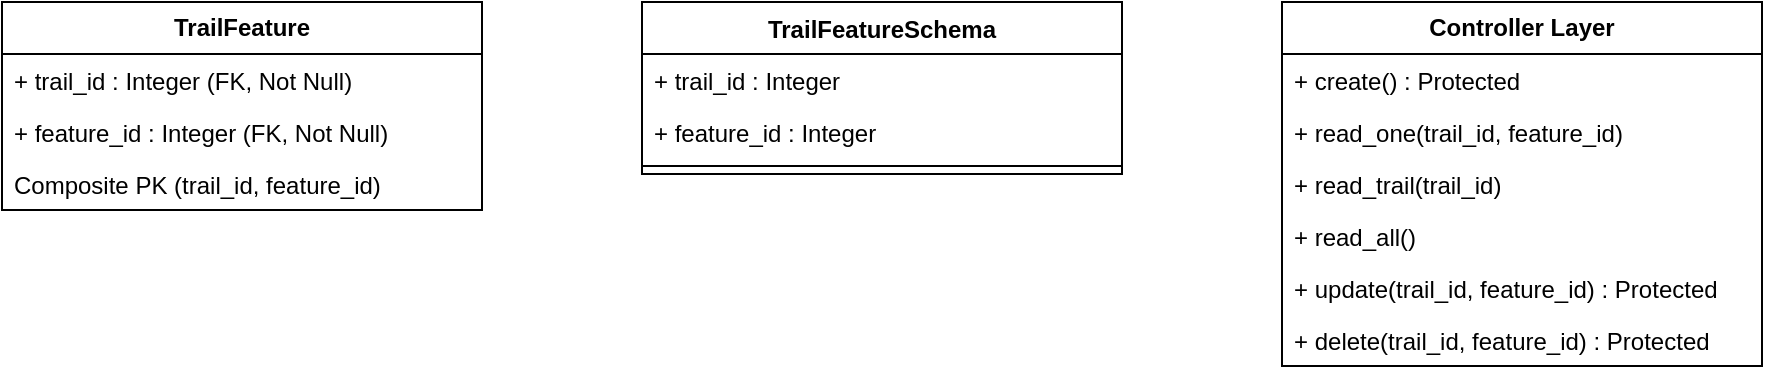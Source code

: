 <mxfile version="25.0.1">
  <diagram name="Page-1" id="QRcWOGfbrzXUdpPsFSWm">
    <mxGraphModel dx="1232" dy="1187" grid="1" gridSize="10" guides="1" tooltips="1" connect="1" arrows="1" fold="1" page="1" pageScale="1" pageWidth="827" pageHeight="1169" math="0" shadow="0">
      <root>
        <mxCell id="0" />
        <mxCell id="1" parent="0" />
        <mxCell id="QAzpV_7OrULt20Tj-fz5-1" value="TrailFeatureSchema" style="swimlane;fontStyle=1;align=center;verticalAlign=top;childLayout=stackLayout;horizontal=1;startSize=26;horizontalStack=0;resizeParent=1;resizeParentMax=0;resizeLast=0;collapsible=1;marginBottom=0;whiteSpace=wrap;html=1;" vertex="1" parent="1">
          <mxGeometry x="360" y="38" width="240" height="86" as="geometry" />
        </mxCell>
        <mxCell id="QAzpV_7OrULt20Tj-fz5-2" value="+ trail_id : Integer" style="text;strokeColor=none;fillColor=none;align=left;verticalAlign=top;spacingLeft=4;spacingRight=4;overflow=hidden;rotatable=0;points=[[0,0.5],[1,0.5]];portConstraint=eastwest;whiteSpace=wrap;html=1;" vertex="1" parent="QAzpV_7OrULt20Tj-fz5-1">
          <mxGeometry y="26" width="240" height="26" as="geometry" />
        </mxCell>
        <mxCell id="QAzpV_7OrULt20Tj-fz5-3" value="+ feature_id : Integer" style="text;strokeColor=none;fillColor=none;align=left;verticalAlign=top;spacingLeft=4;spacingRight=4;overflow=hidden;rotatable=0;points=[[0,0.5],[1,0.5]];portConstraint=eastwest;whiteSpace=wrap;html=1;" vertex="1" parent="QAzpV_7OrULt20Tj-fz5-1">
          <mxGeometry y="52" width="240" height="26" as="geometry" />
        </mxCell>
        <mxCell id="QAzpV_7OrULt20Tj-fz5-4" value="" style="line;strokeWidth=1;fillColor=none;align=left;verticalAlign=middle;spacingTop=-1;spacingLeft=3;spacingRight=3;rotatable=0;labelPosition=right;points=[];portConstraint=eastwest;strokeColor=inherit;" vertex="1" parent="QAzpV_7OrULt20Tj-fz5-1">
          <mxGeometry y="78" width="240" height="8" as="geometry" />
        </mxCell>
        <mxCell id="QAzpV_7OrULt20Tj-fz5-7" value="&lt;b&gt;TrailFeature&lt;/b&gt;" style="swimlane;fontStyle=0;childLayout=stackLayout;horizontal=1;startSize=26;fillColor=none;horizontalStack=0;resizeParent=1;resizeParentMax=0;resizeLast=0;collapsible=1;marginBottom=0;whiteSpace=wrap;html=1;" vertex="1" parent="1">
          <mxGeometry x="40" y="38" width="240" height="104" as="geometry" />
        </mxCell>
        <mxCell id="QAzpV_7OrULt20Tj-fz5-8" value="+ trail_id : Integer (FK, Not Null)" style="text;strokeColor=none;fillColor=none;align=left;verticalAlign=top;spacingLeft=4;spacingRight=4;overflow=hidden;rotatable=0;points=[[0,0.5],[1,0.5]];portConstraint=eastwest;whiteSpace=wrap;html=1;" vertex="1" parent="QAzpV_7OrULt20Tj-fz5-7">
          <mxGeometry y="26" width="240" height="26" as="geometry" />
        </mxCell>
        <mxCell id="QAzpV_7OrULt20Tj-fz5-25" value="+ feature_id : Integer (FK, Not Null)" style="text;strokeColor=none;fillColor=none;align=left;verticalAlign=top;spacingLeft=4;spacingRight=4;overflow=hidden;rotatable=0;points=[[0,0.5],[1,0.5]];portConstraint=eastwest;whiteSpace=wrap;html=1;" vertex="1" parent="QAzpV_7OrULt20Tj-fz5-7">
          <mxGeometry y="52" width="240" height="26" as="geometry" />
        </mxCell>
        <mxCell id="QAzpV_7OrULt20Tj-fz5-26" value="Composite PK (trail_id, feature_id)" style="text;strokeColor=none;fillColor=none;align=left;verticalAlign=top;spacingLeft=4;spacingRight=4;overflow=hidden;rotatable=0;points=[[0,0.5],[1,0.5]];portConstraint=eastwest;whiteSpace=wrap;html=1;" vertex="1" parent="QAzpV_7OrULt20Tj-fz5-7">
          <mxGeometry y="78" width="240" height="26" as="geometry" />
        </mxCell>
        <mxCell id="QAzpV_7OrULt20Tj-fz5-19" value="&lt;b&gt;Controller Layer&lt;/b&gt;" style="swimlane;fontStyle=0;childLayout=stackLayout;horizontal=1;startSize=26;fillColor=none;horizontalStack=0;resizeParent=1;resizeParentMax=0;resizeLast=0;collapsible=1;marginBottom=0;whiteSpace=wrap;html=1;" vertex="1" parent="1">
          <mxGeometry x="680" y="38" width="240" height="182" as="geometry" />
        </mxCell>
        <mxCell id="QAzpV_7OrULt20Tj-fz5-20" value="+ create() : Protected" style="text;strokeColor=none;fillColor=none;align=left;verticalAlign=top;spacingLeft=4;spacingRight=4;overflow=hidden;rotatable=0;points=[[0,0.5],[1,0.5]];portConstraint=eastwest;whiteSpace=wrap;html=1;" vertex="1" parent="QAzpV_7OrULt20Tj-fz5-19">
          <mxGeometry y="26" width="240" height="26" as="geometry" />
        </mxCell>
        <mxCell id="QAzpV_7OrULt20Tj-fz5-21" value="+ read_one(trail_id, feature_id)" style="text;strokeColor=none;fillColor=none;align=left;verticalAlign=top;spacingLeft=4;spacingRight=4;overflow=hidden;rotatable=0;points=[[0,0.5],[1,0.5]];portConstraint=eastwest;whiteSpace=wrap;html=1;" vertex="1" parent="QAzpV_7OrULt20Tj-fz5-19">
          <mxGeometry y="52" width="240" height="26" as="geometry" />
        </mxCell>
        <mxCell id="QAzpV_7OrULt20Tj-fz5-27" value="+ read_trail(trail_id)" style="text;strokeColor=none;fillColor=none;align=left;verticalAlign=top;spacingLeft=4;spacingRight=4;overflow=hidden;rotatable=0;points=[[0,0.5],[1,0.5]];portConstraint=eastwest;whiteSpace=wrap;html=1;" vertex="1" parent="QAzpV_7OrULt20Tj-fz5-19">
          <mxGeometry y="78" width="240" height="26" as="geometry" />
        </mxCell>
        <mxCell id="QAzpV_7OrULt20Tj-fz5-22" value="+ read_all()&amp;nbsp;" style="text;strokeColor=none;fillColor=none;align=left;verticalAlign=top;spacingLeft=4;spacingRight=4;overflow=hidden;rotatable=0;points=[[0,0.5],[1,0.5]];portConstraint=eastwest;whiteSpace=wrap;html=1;" vertex="1" parent="QAzpV_7OrULt20Tj-fz5-19">
          <mxGeometry y="104" width="240" height="26" as="geometry" />
        </mxCell>
        <mxCell id="QAzpV_7OrULt20Tj-fz5-23" value="+ update(trail_id, feature_id) : Protected" style="text;strokeColor=none;fillColor=none;align=left;verticalAlign=top;spacingLeft=4;spacingRight=4;overflow=hidden;rotatable=0;points=[[0,0.5],[1,0.5]];portConstraint=eastwest;whiteSpace=wrap;html=1;" vertex="1" parent="QAzpV_7OrULt20Tj-fz5-19">
          <mxGeometry y="130" width="240" height="26" as="geometry" />
        </mxCell>
        <mxCell id="QAzpV_7OrULt20Tj-fz5-24" value="+ delete(trail_id, feature_id) : Protected&amp;nbsp;" style="text;strokeColor=none;fillColor=none;align=left;verticalAlign=top;spacingLeft=4;spacingRight=4;overflow=hidden;rotatable=0;points=[[0,0.5],[1,0.5]];portConstraint=eastwest;whiteSpace=wrap;html=1;" vertex="1" parent="QAzpV_7OrULt20Tj-fz5-19">
          <mxGeometry y="156" width="240" height="26" as="geometry" />
        </mxCell>
      </root>
    </mxGraphModel>
  </diagram>
</mxfile>
